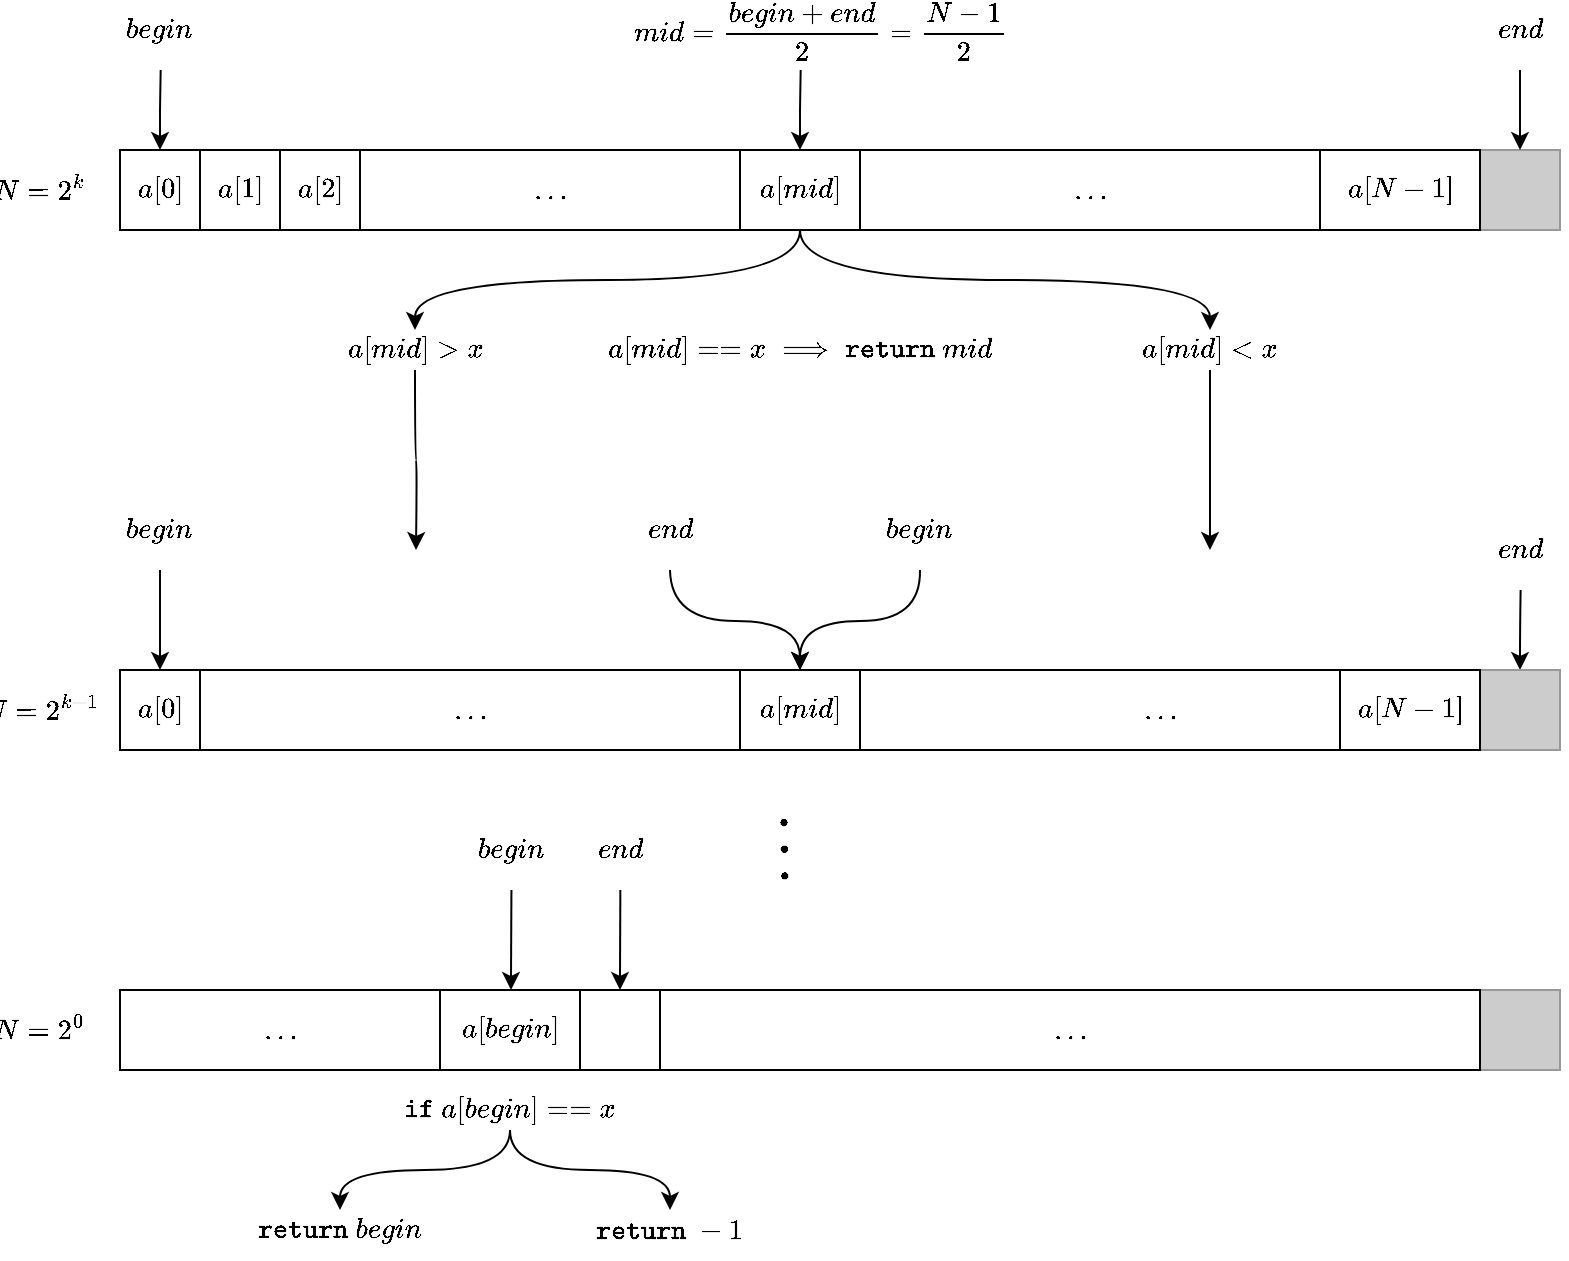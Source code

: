 <mxfile version="12.1.9" type="device" pages="1"><diagram id="FhF4RL4I5pHKFvVrVcsa" name="Page-1"><mxGraphModel dx="1640" dy="667" grid="0" gridSize="10" guides="1" tooltips="1" connect="1" arrows="1" fold="1" page="0" pageScale="1" pageWidth="850" pageHeight="1100" math="1" shadow="0"><root><mxCell id="0"/><mxCell id="1" parent="0"/><mxCell id="7sLEuGHy5ICi99a4vmk2-21" value="" style="rounded=0;whiteSpace=wrap;html=1;strokeColor=#999999;fillColor=#CCCCCC;" vertex="1" parent="1"><mxGeometry x="720" y="160" width="40" height="40" as="geometry"/></mxCell><mxCell id="7sLEuGHy5ICi99a4vmk2-15" style="edgeStyle=orthogonalEdgeStyle;rounded=0;orthogonalLoop=1;jettySize=auto;html=1;exitX=0.5;exitY=0;exitDx=0;exitDy=0;endArrow=none;endFill=0;startArrow=classic;startFill=1;" edge="1" parent="1" source="7sLEuGHy5ICi99a4vmk2-1"><mxGeometry relative="1" as="geometry"><mxPoint x="60.333" y="120" as="targetPoint"/></mxGeometry></mxCell><mxCell id="7sLEuGHy5ICi99a4vmk2-1" value="$$a[0]$$" style="rounded=0;whiteSpace=wrap;html=1;" vertex="1" parent="1"><mxGeometry x="40" y="160" width="40" height="40" as="geometry"/></mxCell><mxCell id="7sLEuGHy5ICi99a4vmk2-2" value="$$a[1]$$" style="rounded=0;whiteSpace=wrap;html=1;" vertex="1" parent="1"><mxGeometry x="80" y="160" width="40" height="40" as="geometry"/></mxCell><mxCell id="7sLEuGHy5ICi99a4vmk2-3" value="$$a[2]$$" style="rounded=0;whiteSpace=wrap;html=1;" vertex="1" parent="1"><mxGeometry x="120" y="160" width="40" height="40" as="geometry"/></mxCell><mxCell id="7sLEuGHy5ICi99a4vmk2-7" value="$$\dotsc$$" style="rounded=0;whiteSpace=wrap;html=1;" vertex="1" parent="1"><mxGeometry x="160" y="160" width="190" height="40" as="geometry"/></mxCell><mxCell id="7sLEuGHy5ICi99a4vmk2-19" style="edgeStyle=orthogonalEdgeStyle;rounded=0;orthogonalLoop=1;jettySize=auto;html=1;exitX=0.5;exitY=0;exitDx=0;exitDy=0;startArrow=classic;startFill=1;endArrow=none;endFill=0;" edge="1" parent="1" source="7sLEuGHy5ICi99a4vmk2-8"><mxGeometry relative="1" as="geometry"><mxPoint x="380.333" y="120" as="targetPoint"/></mxGeometry></mxCell><mxCell id="7sLEuGHy5ICi99a4vmk2-30" style="edgeStyle=orthogonalEdgeStyle;rounded=0;orthogonalLoop=1;jettySize=auto;html=1;exitX=0.5;exitY=1;exitDx=0;exitDy=0;entryX=0.5;entryY=0;entryDx=0;entryDy=0;startArrow=none;startFill=0;endArrow=classic;endFill=1;curved=1;" edge="1" parent="1" source="7sLEuGHy5ICi99a4vmk2-8" target="7sLEuGHy5ICi99a4vmk2-27"><mxGeometry relative="1" as="geometry"/></mxCell><mxCell id="7sLEuGHy5ICi99a4vmk2-33" style="edgeStyle=orthogonalEdgeStyle;curved=1;rounded=0;orthogonalLoop=1;jettySize=auto;html=1;exitX=0.5;exitY=1;exitDx=0;exitDy=0;entryX=0.5;entryY=0;entryDx=0;entryDy=0;startArrow=none;startFill=0;endArrow=classic;endFill=1;" edge="1" parent="1" source="7sLEuGHy5ICi99a4vmk2-8" target="7sLEuGHy5ICi99a4vmk2-31"><mxGeometry relative="1" as="geometry"/></mxCell><mxCell id="7sLEuGHy5ICi99a4vmk2-8" value="$$a[mid]$$" style="rounded=0;whiteSpace=wrap;html=1;" vertex="1" parent="1"><mxGeometry x="350" y="160" width="60" height="40" as="geometry"/></mxCell><mxCell id="7sLEuGHy5ICi99a4vmk2-9" value="$$\dotsc$$" style="rounded=0;whiteSpace=wrap;html=1;" vertex="1" parent="1"><mxGeometry x="410" y="160" width="230" height="40" as="geometry"/></mxCell><mxCell id="7sLEuGHy5ICi99a4vmk2-14" value="$$a[N - 1]$$" style="rounded=0;whiteSpace=wrap;html=1;" vertex="1" parent="1"><mxGeometry x="640" y="160" width="80" height="40" as="geometry"/></mxCell><mxCell id="7sLEuGHy5ICi99a4vmk2-16" value="$$begin$$" style="text;html=1;strokeColor=none;fillColor=none;align=center;verticalAlign=middle;whiteSpace=wrap;rounded=0;" vertex="1" parent="1"><mxGeometry x="40" y="90" width="40" height="20" as="geometry"/></mxCell><mxCell id="7sLEuGHy5ICi99a4vmk2-17" value="$$end$$" style="text;html=1;strokeColor=none;fillColor=none;align=center;verticalAlign=middle;whiteSpace=wrap;rounded=0;" vertex="1" parent="1"><mxGeometry x="720" y="90" width="40" height="20" as="geometry"/></mxCell><mxCell id="7sLEuGHy5ICi99a4vmk2-20" value="$$mid = \frac{begin + end}{2} = \frac{N - 1}{2}$$" style="text;html=1;strokeColor=none;fillColor=none;align=center;verticalAlign=middle;whiteSpace=wrap;rounded=0;" vertex="1" parent="1"><mxGeometry x="305" y="90" width="170" height="20" as="geometry"/></mxCell><mxCell id="7sLEuGHy5ICi99a4vmk2-26" style="edgeStyle=orthogonalEdgeStyle;rounded=0;orthogonalLoop=1;jettySize=auto;html=1;exitX=0.5;exitY=0;exitDx=0;exitDy=0;startArrow=classic;startFill=1;endArrow=none;endFill=0;" edge="1" parent="1" source="7sLEuGHy5ICi99a4vmk2-21"><mxGeometry relative="1" as="geometry"><mxPoint x="740" y="120" as="targetPoint"/></mxGeometry></mxCell><mxCell id="7sLEuGHy5ICi99a4vmk2-74" style="edgeStyle=orthogonalEdgeStyle;curved=1;rounded=0;orthogonalLoop=1;jettySize=auto;html=1;exitX=0.5;exitY=1;exitDx=0;exitDy=0;startArrow=none;startFill=0;endArrow=classic;endFill=1;strokeColor=#000000;" edge="1" parent="1" source="7sLEuGHy5ICi99a4vmk2-27"><mxGeometry relative="1" as="geometry"><mxPoint x="585" y="360" as="targetPoint"/></mxGeometry></mxCell><mxCell id="7sLEuGHy5ICi99a4vmk2-27" value="$$a[mid] &amp;lt; x$$" style="text;html=1;strokeColor=none;fillColor=none;align=center;verticalAlign=middle;whiteSpace=wrap;rounded=0;" vertex="1" parent="1"><mxGeometry x="510" y="250" width="150" height="20" as="geometry"/></mxCell><mxCell id="7sLEuGHy5ICi99a4vmk2-73" style="edgeStyle=orthogonalEdgeStyle;curved=1;rounded=0;orthogonalLoop=1;jettySize=auto;html=1;exitX=0.5;exitY=1;exitDx=0;exitDy=0;startArrow=none;startFill=0;endArrow=classic;endFill=1;strokeColor=#000000;" edge="1" parent="1" source="7sLEuGHy5ICi99a4vmk2-31"><mxGeometry relative="1" as="geometry"><mxPoint x="188" y="360" as="targetPoint"/></mxGeometry></mxCell><mxCell id="7sLEuGHy5ICi99a4vmk2-31" value="$$a[mid] &amp;gt; x$$" style="text;html=1;strokeColor=none;fillColor=none;align=center;verticalAlign=middle;whiteSpace=wrap;rounded=0;" vertex="1" parent="1"><mxGeometry x="112.5" y="250" width="150" height="20" as="geometry"/></mxCell><mxCell id="7sLEuGHy5ICi99a4vmk2-50" style="edgeStyle=orthogonalEdgeStyle;curved=1;rounded=0;orthogonalLoop=1;jettySize=auto;html=1;exitX=0.5;exitY=0;exitDx=0;exitDy=0;startArrow=classic;startFill=1;endArrow=none;endFill=0;" edge="1" parent="1" source="7sLEuGHy5ICi99a4vmk2-57"><mxGeometry relative="1" as="geometry"><mxPoint x="440" y="370" as="targetPoint"/><mxPoint x="440.333" y="420.167" as="sourcePoint"/></mxGeometry></mxCell><mxCell id="7sLEuGHy5ICi99a4vmk2-37" value="$$\dotsc$$" style="rounded=0;whiteSpace=wrap;html=1;" vertex="1" parent="1"><mxGeometry x="400" y="420" width="320" height="40" as="geometry"/></mxCell><mxCell id="7sLEuGHy5ICi99a4vmk2-42" value="$$begin$$" style="text;html=1;strokeColor=none;fillColor=none;align=center;verticalAlign=middle;whiteSpace=wrap;rounded=0;" vertex="1" parent="1"><mxGeometry x="420" y="340" width="40" height="20" as="geometry"/></mxCell><mxCell id="7sLEuGHy5ICi99a4vmk2-52" value="$$end$$" style="text;html=1;strokeColor=none;fillColor=none;align=center;verticalAlign=middle;whiteSpace=wrap;rounded=0;" vertex="1" parent="1"><mxGeometry x="720" y="350" width="40" height="20" as="geometry"/></mxCell><mxCell id="7sLEuGHy5ICi99a4vmk2-53" style="edgeStyle=orthogonalEdgeStyle;curved=1;rounded=0;orthogonalLoop=1;jettySize=auto;html=1;exitX=0.5;exitY=0;exitDx=0;exitDy=0;startArrow=classic;startFill=1;endArrow=none;endFill=0;" edge="1" parent="1" source="7sLEuGHy5ICi99a4vmk2-54"><mxGeometry relative="1" as="geometry"><mxPoint x="60" y="370" as="targetPoint"/></mxGeometry></mxCell><mxCell id="7sLEuGHy5ICi99a4vmk2-54" value="$$a[0]$$" style="rounded=0;whiteSpace=wrap;html=1;" vertex="1" parent="1"><mxGeometry x="40" y="420" width="40" height="40" as="geometry"/></mxCell><mxCell id="7sLEuGHy5ICi99a4vmk2-55" value="$$\dotsc$$" style="rounded=0;whiteSpace=wrap;html=1;" vertex="1" parent="1"><mxGeometry x="80" y="420" width="270" height="40" as="geometry"/></mxCell><mxCell id="7sLEuGHy5ICi99a4vmk2-56" style="edgeStyle=orthogonalEdgeStyle;curved=1;rounded=0;orthogonalLoop=1;jettySize=auto;html=1;exitX=0.5;exitY=0;exitDx=0;exitDy=0;startArrow=classic;startFill=1;endArrow=none;endFill=0;" edge="1" parent="1" source="7sLEuGHy5ICi99a4vmk2-57"><mxGeometry relative="1" as="geometry"><mxPoint x="315" y="370" as="targetPoint"/></mxGeometry></mxCell><mxCell id="7sLEuGHy5ICi99a4vmk2-57" value="$$a[mid]$$" style="rounded=0;whiteSpace=wrap;html=1;" vertex="1" parent="1"><mxGeometry x="350" y="420" width="60" height="40" as="geometry"/></mxCell><mxCell id="7sLEuGHy5ICi99a4vmk2-58" value="$$begin$$" style="text;html=1;strokeColor=none;fillColor=none;align=center;verticalAlign=middle;whiteSpace=wrap;rounded=0;" vertex="1" parent="1"><mxGeometry x="40" y="340" width="40" height="20" as="geometry"/></mxCell><mxCell id="7sLEuGHy5ICi99a4vmk2-59" value="$$end$$" style="text;html=1;strokeColor=none;fillColor=none;align=center;verticalAlign=middle;whiteSpace=wrap;rounded=0;" vertex="1" parent="1"><mxGeometry x="295" y="340" width="40" height="20" as="geometry"/></mxCell><mxCell id="7sLEuGHy5ICi99a4vmk2-65" style="edgeStyle=orthogonalEdgeStyle;curved=1;rounded=0;orthogonalLoop=1;jettySize=auto;html=1;exitX=0.5;exitY=0;exitDx=0;exitDy=0;startArrow=classic;startFill=1;endArrow=none;endFill=0;" edge="1" parent="1" source="7sLEuGHy5ICi99a4vmk2-63"><mxGeometry relative="1" as="geometry"><mxPoint x="740.31" y="380" as="targetPoint"/></mxGeometry></mxCell><mxCell id="7sLEuGHy5ICi99a4vmk2-63" value="" style="rounded=0;whiteSpace=wrap;html=1;strokeColor=#999999;fillColor=#CCCCCC;" vertex="1" parent="1"><mxGeometry x="720" y="420" width="40" height="40" as="geometry"/></mxCell><mxCell id="7sLEuGHy5ICi99a4vmk2-38" value="$$a[N-1]$$" style="rounded=0;whiteSpace=wrap;html=1;" vertex="1" parent="1"><mxGeometry x="650" y="420" width="70" height="40" as="geometry"/></mxCell><mxCell id="7sLEuGHy5ICi99a4vmk2-68" value="$$a[mid] == x \implies \texttt{return}\ mid$$" style="text;html=1;strokeColor=none;fillColor=none;align=center;verticalAlign=middle;whiteSpace=wrap;rounded=0;" vertex="1" parent="1"><mxGeometry x="305" y="250" width="150" height="20" as="geometry"/></mxCell><mxCell id="7sLEuGHy5ICi99a4vmk2-75" value="&lt;font style=&quot;font-size: 25px&quot;&gt;$$\dotsc$$&lt;/font&gt;" style="text;html=1;strokeColor=none;fillColor=none;align=center;verticalAlign=middle;whiteSpace=wrap;rounded=0;rotation=89;" vertex="1" parent="1"><mxGeometry x="345" y="500" width="70" height="20" as="geometry"/></mxCell><mxCell id="7sLEuGHy5ICi99a4vmk2-77" value="$$N = 2^{k}$$" style="text;html=1;strokeColor=none;fillColor=none;align=center;verticalAlign=middle;whiteSpace=wrap;rounded=0;" vertex="1" parent="1"><mxGeometry x="-20" y="170" width="40" height="20" as="geometry"/></mxCell><mxCell id="7sLEuGHy5ICi99a4vmk2-78" value="$$N = 2^{k-1}$$" style="text;html=1;strokeColor=none;fillColor=none;align=center;verticalAlign=middle;whiteSpace=wrap;rounded=0;" vertex="1" parent="1"><mxGeometry x="-20" y="430" width="40" height="20" as="geometry"/></mxCell><mxCell id="7sLEuGHy5ICi99a4vmk2-80" value="$$N = 2^{0}$$" style="text;html=1;strokeColor=none;fillColor=none;align=center;verticalAlign=middle;whiteSpace=wrap;rounded=0;" vertex="1" parent="1"><mxGeometry x="-20" y="590" width="40" height="20" as="geometry"/></mxCell><mxCell id="7sLEuGHy5ICi99a4vmk2-98" style="edgeStyle=orthogonalEdgeStyle;curved=1;rounded=0;orthogonalLoop=1;jettySize=auto;html=1;exitX=0.5;exitY=0;exitDx=0;exitDy=0;startArrow=classic;startFill=1;endArrow=none;endFill=0;strokeColor=#000000;" edge="1" parent="1" source="7sLEuGHy5ICi99a4vmk2-82"><mxGeometry relative="1" as="geometry"><mxPoint x="235.714" y="530" as="targetPoint"/></mxGeometry></mxCell><mxCell id="7sLEuGHy5ICi99a4vmk2-82" value="$$a[begin]$$" style="rounded=0;whiteSpace=wrap;html=1;" vertex="1" parent="1"><mxGeometry x="200" y="580" width="71" height="40" as="geometry"/></mxCell><mxCell id="7sLEuGHy5ICi99a4vmk2-84" value="$$\dotsc$$" style="rounded=0;whiteSpace=wrap;html=1;" vertex="1" parent="1"><mxGeometry x="40" y="580" width="160" height="40" as="geometry"/></mxCell><mxCell id="7sLEuGHy5ICi99a4vmk2-103" style="edgeStyle=orthogonalEdgeStyle;curved=1;rounded=0;orthogonalLoop=1;jettySize=auto;html=1;exitX=0.5;exitY=0;exitDx=0;exitDy=0;startArrow=classic;startFill=1;endArrow=none;endFill=0;strokeColor=#000000;" edge="1" parent="1" source="7sLEuGHy5ICi99a4vmk2-86"><mxGeometry relative="1" as="geometry"><mxPoint x="290.176" y="530" as="targetPoint"/></mxGeometry></mxCell><mxCell id="7sLEuGHy5ICi99a4vmk2-86" value="" style="rounded=0;whiteSpace=wrap;html=1;" vertex="1" parent="1"><mxGeometry x="270" y="580" width="40" height="40" as="geometry"/></mxCell><mxCell id="7sLEuGHy5ICi99a4vmk2-88" value="" style="rounded=0;whiteSpace=wrap;html=1;strokeColor=#999999;fillColor=#CCCCCC;" vertex="1" parent="1"><mxGeometry x="720" y="580" width="40" height="40" as="geometry"/></mxCell><mxCell id="7sLEuGHy5ICi99a4vmk2-87" value="$$\dotsc$$" style="rounded=0;whiteSpace=wrap;html=1;" vertex="1" parent="1"><mxGeometry x="310" y="580" width="410" height="40" as="geometry"/></mxCell><mxCell id="7sLEuGHy5ICi99a4vmk2-94" style="edgeStyle=orthogonalEdgeStyle;curved=1;rounded=0;orthogonalLoop=1;jettySize=auto;html=1;exitX=0.5;exitY=1;exitDx=0;exitDy=0;entryX=0.5;entryY=0;entryDx=0;entryDy=0;startArrow=none;startFill=0;endArrow=classic;endFill=1;strokeColor=#000000;" edge="1" parent="1" source="7sLEuGHy5ICi99a4vmk2-90" target="7sLEuGHy5ICi99a4vmk2-91"><mxGeometry relative="1" as="geometry"/></mxCell><mxCell id="7sLEuGHy5ICi99a4vmk2-95" style="edgeStyle=orthogonalEdgeStyle;curved=1;rounded=0;orthogonalLoop=1;jettySize=auto;html=1;exitX=0.5;exitY=1;exitDx=0;exitDy=0;startArrow=none;startFill=0;endArrow=classic;endFill=1;strokeColor=#000000;" edge="1" parent="1" source="7sLEuGHy5ICi99a4vmk2-90" target="7sLEuGHy5ICi99a4vmk2-92"><mxGeometry relative="1" as="geometry"/></mxCell><mxCell id="7sLEuGHy5ICi99a4vmk2-90" value="$$\texttt{if}\ a[begin] == x$$" style="text;html=1;strokeColor=none;fillColor=none;align=center;verticalAlign=middle;whiteSpace=wrap;rounded=0;" vertex="1" parent="1"><mxGeometry x="160" y="630" width="150" height="20" as="geometry"/></mxCell><mxCell id="7sLEuGHy5ICi99a4vmk2-91" value="$$\texttt{return}\ begin$$" style="text;html=1;strokeColor=none;fillColor=none;align=center;verticalAlign=middle;whiteSpace=wrap;rounded=0;" vertex="1" parent="1"><mxGeometry x="130" y="690" width="40" height="20" as="geometry"/></mxCell><mxCell id="7sLEuGHy5ICi99a4vmk2-92" value="$$\texttt{return}\ -1$$" style="text;html=1;strokeColor=none;fillColor=none;align=center;verticalAlign=middle;whiteSpace=wrap;rounded=0;" vertex="1" parent="1"><mxGeometry x="295" y="690" width="40" height="20" as="geometry"/></mxCell><mxCell id="7sLEuGHy5ICi99a4vmk2-99" value="$$begin$$" style="text;html=1;strokeColor=none;fillColor=none;align=center;verticalAlign=middle;whiteSpace=wrap;rounded=0;" vertex="1" parent="1"><mxGeometry x="215.5" y="500" width="40" height="20" as="geometry"/></mxCell><mxCell id="7sLEuGHy5ICi99a4vmk2-100" value="$$end$$" style="text;html=1;strokeColor=none;fillColor=none;align=center;verticalAlign=middle;whiteSpace=wrap;rounded=0;" vertex="1" parent="1"><mxGeometry x="270" y="500" width="40" height="20" as="geometry"/></mxCell></root></mxGraphModel></diagram></mxfile>